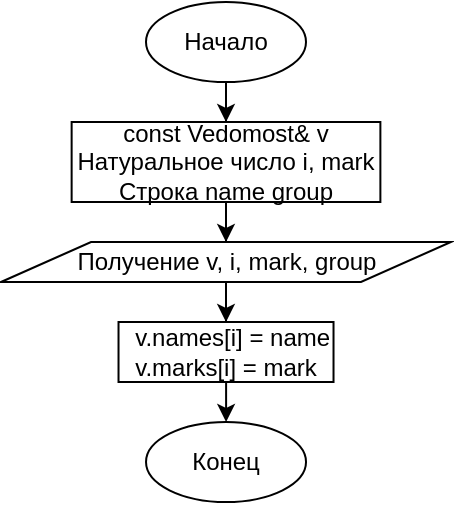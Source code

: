 <mxfile version="13.1.11" type="device"><diagram id="C5RBs43oDa-KdzZeNtuy" name="Page-1"><mxGraphModel dx="635" dy="281" grid="1" gridSize="10" guides="1" tooltips="1" connect="1" arrows="1" fold="1" page="1" pageScale="1" pageWidth="827" pageHeight="1169" math="0" shadow="0"><root><mxCell id="WIyWlLk6GJQsqaUBKTNV-0"/><mxCell id="WIyWlLk6GJQsqaUBKTNV-1" parent="WIyWlLk6GJQsqaUBKTNV-0"/><mxCell id="fGXwdbJ8hSiZ8CcaIuds-251" style="edgeStyle=orthogonalEdgeStyle;rounded=0;orthogonalLoop=1;jettySize=auto;html=1;entryX=0.5;entryY=0;entryDx=0;entryDy=0;" edge="1" parent="WIyWlLk6GJQsqaUBKTNV-1" source="fGXwdbJ8hSiZ8CcaIuds-248" target="fGXwdbJ8hSiZ8CcaIuds-249"><mxGeometry relative="1" as="geometry"/></mxCell><mxCell id="fGXwdbJ8hSiZ8CcaIuds-248" value="Начало" style="ellipse;whiteSpace=wrap;html=1;" vertex="1" parent="WIyWlLk6GJQsqaUBKTNV-1"><mxGeometry x="160" y="120" width="80" height="40" as="geometry"/></mxCell><mxCell id="fGXwdbJ8hSiZ8CcaIuds-254" style="edgeStyle=orthogonalEdgeStyle;rounded=0;orthogonalLoop=1;jettySize=auto;html=1;entryX=0.5;entryY=0;entryDx=0;entryDy=0;" edge="1" parent="WIyWlLk6GJQsqaUBKTNV-1" source="fGXwdbJ8hSiZ8CcaIuds-249" target="fGXwdbJ8hSiZ8CcaIuds-252"><mxGeometry relative="1" as="geometry"/></mxCell><mxCell id="fGXwdbJ8hSiZ8CcaIuds-249" value="const Vedomost&amp;amp; v&lt;br&gt;Натуральное число i, mark&lt;br&gt;Строка name group" style="rounded=0;whiteSpace=wrap;html=1;" vertex="1" parent="WIyWlLk6GJQsqaUBKTNV-1"><mxGeometry x="122.82" y="180" width="154.37" height="40" as="geometry"/></mxCell><mxCell id="fGXwdbJ8hSiZ8CcaIuds-256" style="edgeStyle=orthogonalEdgeStyle;rounded=0;orthogonalLoop=1;jettySize=auto;html=1;entryX=0.5;entryY=0;entryDx=0;entryDy=0;" edge="1" parent="WIyWlLk6GJQsqaUBKTNV-1" source="fGXwdbJ8hSiZ8CcaIuds-252" target="fGXwdbJ8hSiZ8CcaIuds-255"><mxGeometry relative="1" as="geometry"/></mxCell><mxCell id="fGXwdbJ8hSiZ8CcaIuds-252" value="Получение v, i, mark, group" style="shape=parallelogram;perimeter=parallelogramPerimeter;whiteSpace=wrap;html=1;" vertex="1" parent="WIyWlLk6GJQsqaUBKTNV-1"><mxGeometry x="87.51" y="240" width="224.99" height="20" as="geometry"/></mxCell><mxCell id="fGXwdbJ8hSiZ8CcaIuds-276" style="edgeStyle=orthogonalEdgeStyle;rounded=0;orthogonalLoop=1;jettySize=auto;html=1;entryX=0.5;entryY=0;entryDx=0;entryDy=0;" edge="1" parent="WIyWlLk6GJQsqaUBKTNV-1" source="fGXwdbJ8hSiZ8CcaIuds-255" target="fGXwdbJ8hSiZ8CcaIuds-273"><mxGeometry relative="1" as="geometry"/></mxCell><mxCell id="fGXwdbJ8hSiZ8CcaIuds-255" value="&lt;div&gt;&amp;nbsp; v.names[i] = name&lt;/div&gt;&lt;div&gt;&lt;span&gt;v.marks[i] = mark&lt;/span&gt;&lt;/div&gt;" style="rounded=0;whiteSpace=wrap;html=1;" vertex="1" parent="WIyWlLk6GJQsqaUBKTNV-1"><mxGeometry x="146.26" y="280" width="107.5" height="30" as="geometry"/></mxCell><mxCell id="fGXwdbJ8hSiZ8CcaIuds-273" value="Конец" style="ellipse;whiteSpace=wrap;html=1;" vertex="1" parent="WIyWlLk6GJQsqaUBKTNV-1"><mxGeometry x="160.01" y="330" width="80" height="40" as="geometry"/></mxCell></root></mxGraphModel></diagram></mxfile>